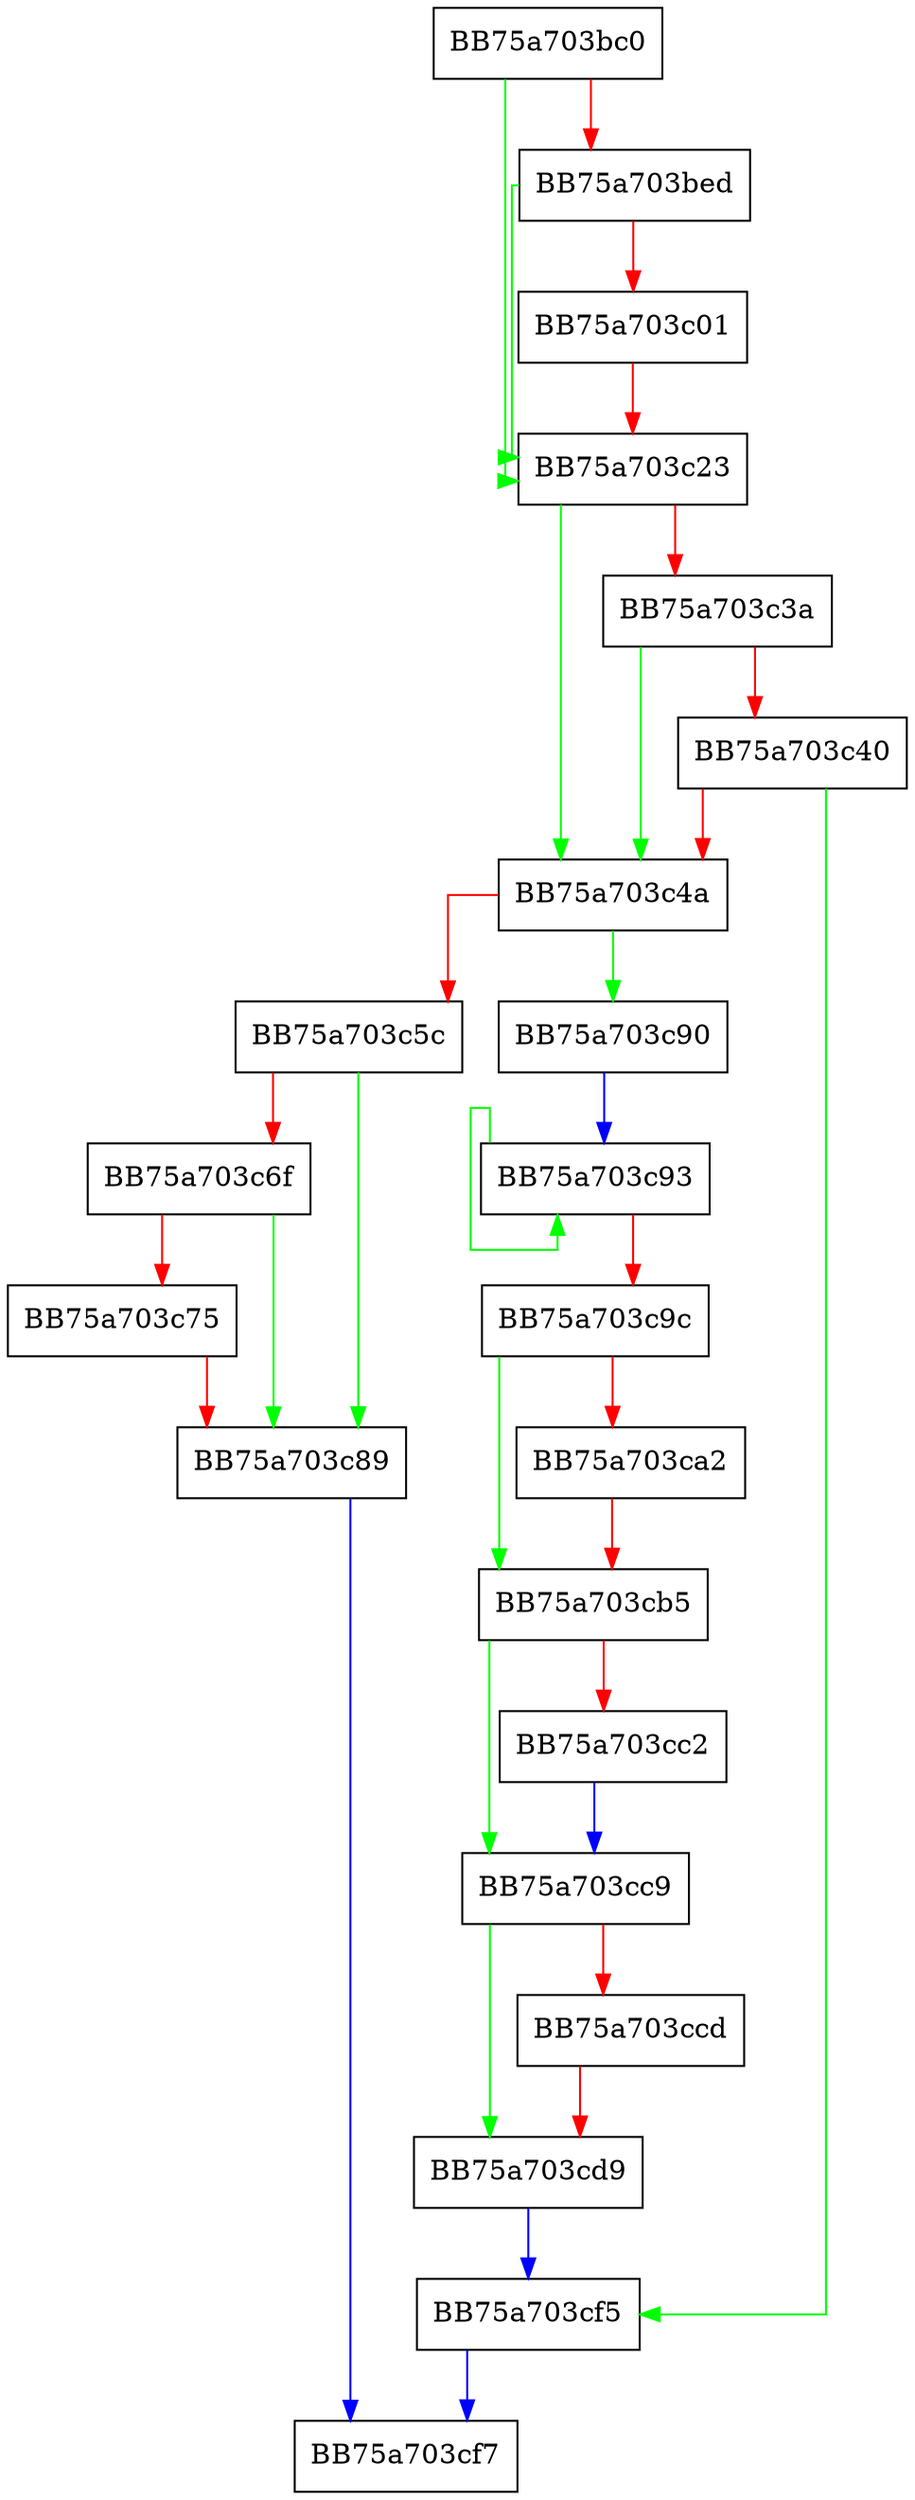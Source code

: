 digraph inno_init_module {
  node [shape="box"];
  graph [splines=ortho];
  BB75a703bc0 -> BB75a703c23 [color="green"];
  BB75a703bc0 -> BB75a703bed [color="red"];
  BB75a703bed -> BB75a703c23 [color="green"];
  BB75a703bed -> BB75a703c01 [color="red"];
  BB75a703c01 -> BB75a703c23 [color="red"];
  BB75a703c23 -> BB75a703c4a [color="green"];
  BB75a703c23 -> BB75a703c3a [color="red"];
  BB75a703c3a -> BB75a703c4a [color="green"];
  BB75a703c3a -> BB75a703c40 [color="red"];
  BB75a703c40 -> BB75a703cf5 [color="green"];
  BB75a703c40 -> BB75a703c4a [color="red"];
  BB75a703c4a -> BB75a703c90 [color="green"];
  BB75a703c4a -> BB75a703c5c [color="red"];
  BB75a703c5c -> BB75a703c89 [color="green"];
  BB75a703c5c -> BB75a703c6f [color="red"];
  BB75a703c6f -> BB75a703c89 [color="green"];
  BB75a703c6f -> BB75a703c75 [color="red"];
  BB75a703c75 -> BB75a703c89 [color="red"];
  BB75a703c89 -> BB75a703cf7 [color="blue"];
  BB75a703c90 -> BB75a703c93 [color="blue"];
  BB75a703c93 -> BB75a703c93 [color="green"];
  BB75a703c93 -> BB75a703c9c [color="red"];
  BB75a703c9c -> BB75a703cb5 [color="green"];
  BB75a703c9c -> BB75a703ca2 [color="red"];
  BB75a703ca2 -> BB75a703cb5 [color="red"];
  BB75a703cb5 -> BB75a703cc9 [color="green"];
  BB75a703cb5 -> BB75a703cc2 [color="red"];
  BB75a703cc2 -> BB75a703cc9 [color="blue"];
  BB75a703cc9 -> BB75a703cd9 [color="green"];
  BB75a703cc9 -> BB75a703ccd [color="red"];
  BB75a703ccd -> BB75a703cd9 [color="red"];
  BB75a703cd9 -> BB75a703cf5 [color="blue"];
  BB75a703cf5 -> BB75a703cf7 [color="blue"];
}